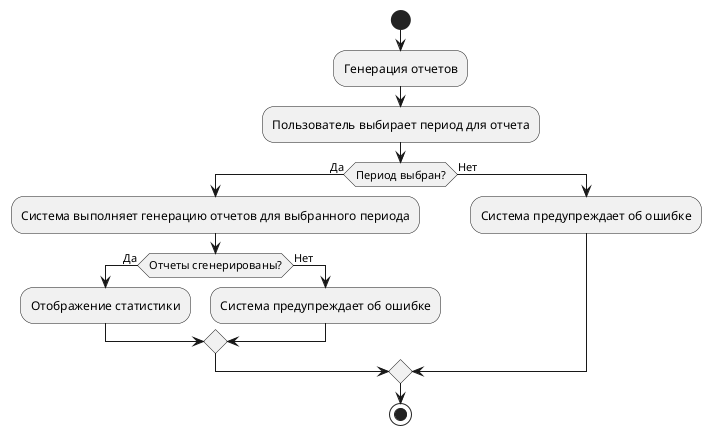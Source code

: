 @startuml
start
:Генерация отчетов;
:Пользователь выбирает период для отчета;
if (Период выбран?) then (Да)
  :Система выполняет генерацию отчетов для выбранного периода;
  if (Отчеты сгенерированы?) then (Да)
    :Отображение статистики;
  else (Нет)
    :Система предупреждает об ошибке;
  endif
else (Нет)
  :Система предупреждает об ошибке;
endif
stop
@enduml